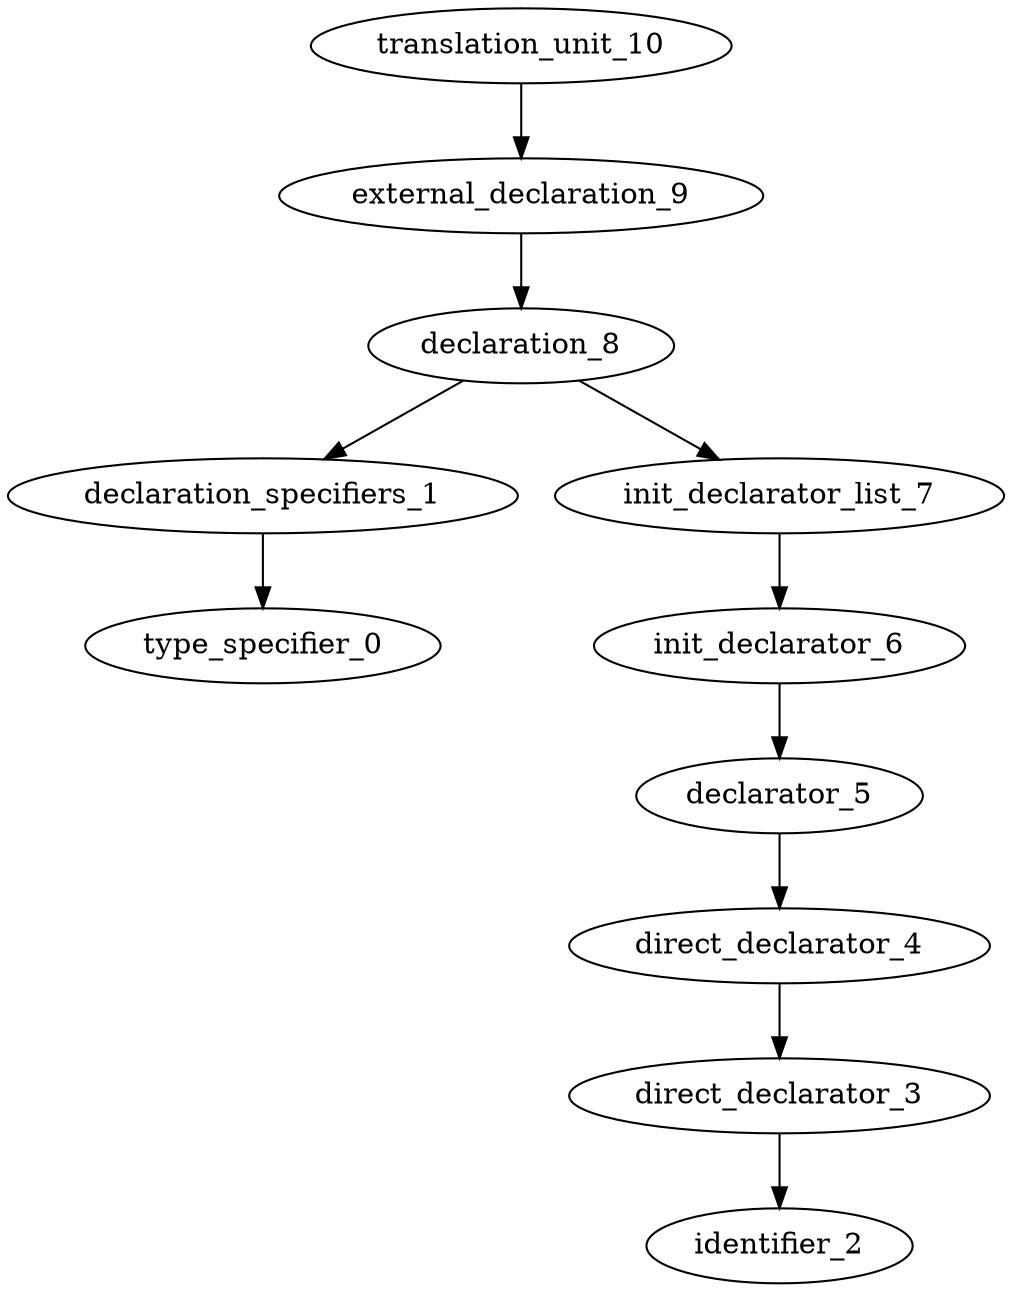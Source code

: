 digraph AST {
	translation_unit_10 -> external_declaration_9;
	external_declaration_9 -> declaration_8;
	declaration_8 -> declaration_specifiers_1;
	declaration_specifiers_1 -> type_specifier_0;
	declaration_8 -> init_declarator_list_7;
	init_declarator_list_7 -> init_declarator_6;
	init_declarator_6 -> declarator_5;
	declarator_5 -> direct_declarator_4;
	direct_declarator_4 -> direct_declarator_3;
	direct_declarator_3 -> identifier_2;
}
